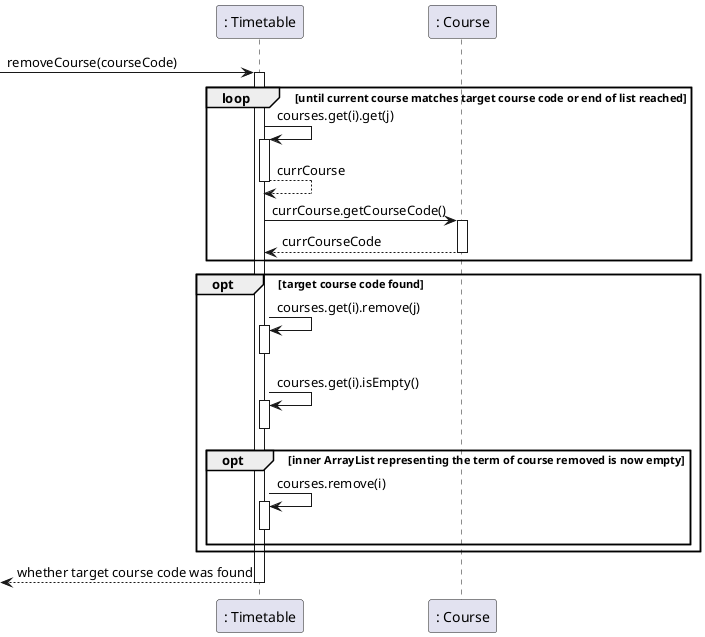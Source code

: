 @startuml
autoactivate on
participant ": Timetable" as Timetable
participant ": Course" as Course

[-> Timetable : removeCourse(courseCode)
loop until current course matches target course code or end of list reached
    Timetable -> Timetable : courses.get(i).get(j)
    Timetable --> Timetable : currCourse
    Timetable -> Course : currCourse.getCourseCode()
    Course --> Timetable : currCourseCode
    deactivate Course
end

opt target course code found
    Timetable -> Timetable : courses.get(i).remove(j)
    deactivate Timetable
    Timetable -> Timetable : courses.get(i).isEmpty()
    deactivate Timetable
    opt inner ArrayList representing the term of course removed is now empty
        Timetable -> Timetable : courses.remove(i)
        deactivate Timetable
    end
end

[<-- Timetable : whether target course code was found
deactivate Timetable
@enduml